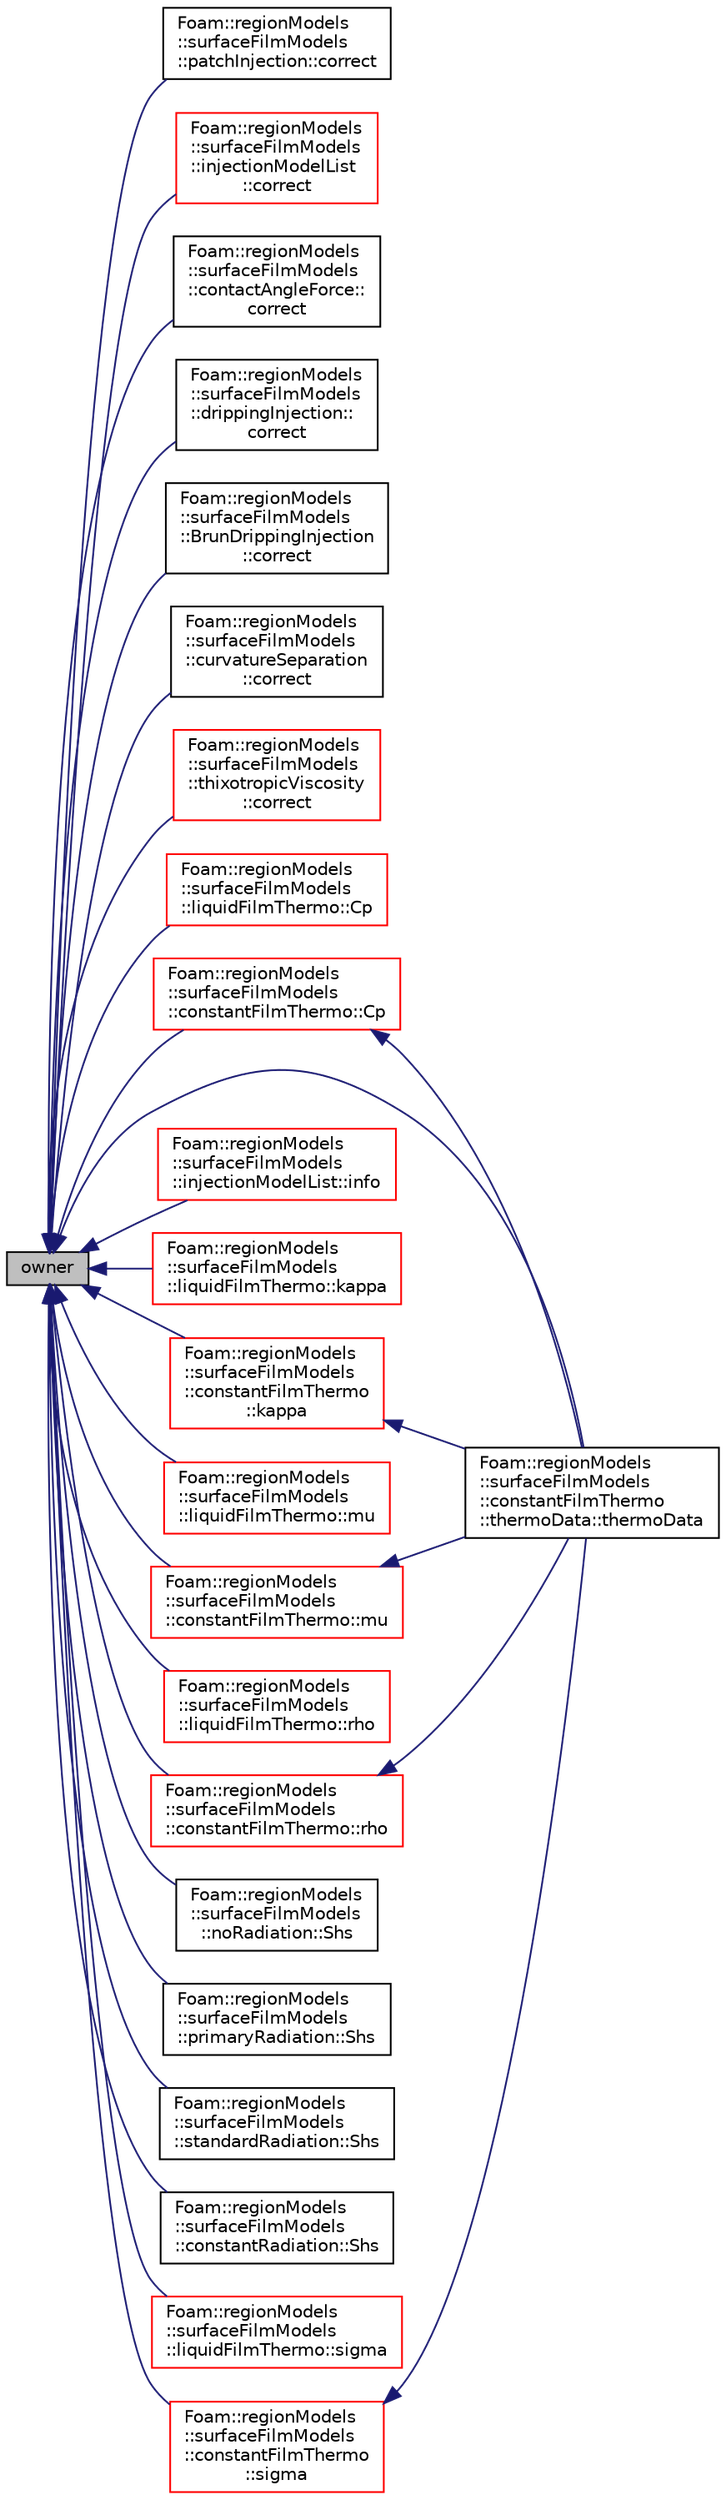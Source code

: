 digraph "owner"
{
  bgcolor="transparent";
  edge [fontname="Helvetica",fontsize="10",labelfontname="Helvetica",labelfontsize="10"];
  node [fontname="Helvetica",fontsize="10",shape=record];
  rankdir="LR";
  Node36 [label="owner",height=0.2,width=0.4,color="black", fillcolor="grey75", style="filled", fontcolor="black"];
  Node36 -> Node37 [dir="back",color="midnightblue",fontsize="10",style="solid",fontname="Helvetica"];
  Node37 [label="Foam::regionModels\l::surfaceFilmModels\l::patchInjection::correct",height=0.2,width=0.4,color="black",URL="$a30189.html#a8c67db65404877aac3731246ffb15754",tooltip="Correct. "];
  Node36 -> Node38 [dir="back",color="midnightblue",fontsize="10",style="solid",fontname="Helvetica"];
  Node38 [label="Foam::regionModels\l::surfaceFilmModels\l::injectionModelList\l::correct",height=0.2,width=0.4,color="red",URL="$a30185.html#ade7ea803eec5a45713b517ac8a73dcbe",tooltip="Correct. "];
  Node36 -> Node44 [dir="back",color="midnightblue",fontsize="10",style="solid",fontname="Helvetica"];
  Node44 [label="Foam::regionModels\l::surfaceFilmModels\l::contactAngleForce::\lcorrect",height=0.2,width=0.4,color="black",URL="$a30153.html#ae8286cb1594f9b26a1c5291173459307",tooltip="Correct. "];
  Node36 -> Node45 [dir="back",color="midnightblue",fontsize="10",style="solid",fontname="Helvetica"];
  Node45 [label="Foam::regionModels\l::surfaceFilmModels\l::drippingInjection::\lcorrect",height=0.2,width=0.4,color="black",URL="$a30177.html#a8c67db65404877aac3731246ffb15754",tooltip="Correct. "];
  Node36 -> Node46 [dir="back",color="midnightblue",fontsize="10",style="solid",fontname="Helvetica"];
  Node46 [label="Foam::regionModels\l::surfaceFilmModels\l::BrunDrippingInjection\l::correct",height=0.2,width=0.4,color="black",URL="$a30169.html#a8c67db65404877aac3731246ffb15754",tooltip="Correct. "];
  Node36 -> Node47 [dir="back",color="midnightblue",fontsize="10",style="solid",fontname="Helvetica"];
  Node47 [label="Foam::regionModels\l::surfaceFilmModels\l::curvatureSeparation\l::correct",height=0.2,width=0.4,color="black",URL="$a30173.html#a8c67db65404877aac3731246ffb15754",tooltip="Correct. "];
  Node36 -> Node48 [dir="back",color="midnightblue",fontsize="10",style="solid",fontname="Helvetica"];
  Node48 [label="Foam::regionModels\l::surfaceFilmModels\l::thixotropicViscosity\l::correct",height=0.2,width=0.4,color="red",URL="$a30229.html#a2e639533765b4cde1bd3d0f0c528aa6c",tooltip="Correct. "];
  Node36 -> Node50 [dir="back",color="midnightblue",fontsize="10",style="solid",fontname="Helvetica"];
  Node50 [label="Foam::regionModels\l::surfaceFilmModels\l::liquidFilmThermo::Cp",height=0.2,width=0.4,color="red",URL="$a30141.html#a273fff6e33e171624f82fd96282f60f0",tooltip="Return specific heat capacity [J/kg/K]. "];
  Node36 -> Node52 [dir="back",color="midnightblue",fontsize="10",style="solid",fontname="Helvetica"];
  Node52 [label="Foam::regionModels\l::surfaceFilmModels\l::constantFilmThermo::Cp",height=0.2,width=0.4,color="red",URL="$a30129.html#a273fff6e33e171624f82fd96282f60f0",tooltip="Return specific heat capacity [J/kg/K]. "];
  Node52 -> Node54 [dir="back",color="midnightblue",fontsize="10",style="solid",fontname="Helvetica"];
  Node54 [label="Foam::regionModels\l::surfaceFilmModels\l::constantFilmThermo\l::thermoData::thermoData",height=0.2,width=0.4,color="black",URL="$a30133.html#a2acaf05d6f8f3923172d95b93767b96e"];
  Node36 -> Node55 [dir="back",color="midnightblue",fontsize="10",style="solid",fontname="Helvetica"];
  Node55 [label="Foam::regionModels\l::surfaceFilmModels\l::injectionModelList::info",height=0.2,width=0.4,color="red",URL="$a30185.html#a535c2aef67becff77ed292ab0eceb44c",tooltip="Provide some info. "];
  Node36 -> Node58 [dir="back",color="midnightblue",fontsize="10",style="solid",fontname="Helvetica"];
  Node58 [label="Foam::regionModels\l::surfaceFilmModels\l::liquidFilmThermo::kappa",height=0.2,width=0.4,color="red",URL="$a30141.html#a2b919c61cb95af34db6fa7946be5ad2d",tooltip="Return thermal conductivity [W/m/K]. "];
  Node36 -> Node60 [dir="back",color="midnightblue",fontsize="10",style="solid",fontname="Helvetica"];
  Node60 [label="Foam::regionModels\l::surfaceFilmModels\l::constantFilmThermo\l::kappa",height=0.2,width=0.4,color="red",URL="$a30129.html#a2b919c61cb95af34db6fa7946be5ad2d",tooltip="Return thermal conductivity [W/m/K]. "];
  Node60 -> Node54 [dir="back",color="midnightblue",fontsize="10",style="solid",fontname="Helvetica"];
  Node36 -> Node62 [dir="back",color="midnightblue",fontsize="10",style="solid",fontname="Helvetica"];
  Node62 [label="Foam::regionModels\l::surfaceFilmModels\l::liquidFilmThermo::mu",height=0.2,width=0.4,color="red",URL="$a30141.html#a9d258ba15a8fa1c64c1886f49a6b27d6",tooltip="Return dynamic viscosity [Pa.s]. "];
  Node36 -> Node64 [dir="back",color="midnightblue",fontsize="10",style="solid",fontname="Helvetica"];
  Node64 [label="Foam::regionModels\l::surfaceFilmModels\l::constantFilmThermo::mu",height=0.2,width=0.4,color="red",URL="$a30129.html#a9d258ba15a8fa1c64c1886f49a6b27d6",tooltip="Return dynamic viscosity [Pa.s]. "];
  Node64 -> Node54 [dir="back",color="midnightblue",fontsize="10",style="solid",fontname="Helvetica"];
  Node36 -> Node66 [dir="back",color="midnightblue",fontsize="10",style="solid",fontname="Helvetica"];
  Node66 [label="Foam::regionModels\l::surfaceFilmModels\l::liquidFilmThermo::rho",height=0.2,width=0.4,color="red",URL="$a30141.html#aba9cd0c89afcb2b70e8b2073ff822bc4",tooltip="Return density [kg/m3]. "];
  Node36 -> Node68 [dir="back",color="midnightblue",fontsize="10",style="solid",fontname="Helvetica"];
  Node68 [label="Foam::regionModels\l::surfaceFilmModels\l::constantFilmThermo::rho",height=0.2,width=0.4,color="red",URL="$a30129.html#aba9cd0c89afcb2b70e8b2073ff822bc4",tooltip="Return density [kg/m3]. "];
  Node68 -> Node54 [dir="back",color="midnightblue",fontsize="10",style="solid",fontname="Helvetica"];
  Node36 -> Node70 [dir="back",color="midnightblue",fontsize="10",style="solid",fontname="Helvetica"];
  Node70 [label="Foam::regionModels\l::surfaceFilmModels\l::noRadiation::Shs",height=0.2,width=0.4,color="black",URL="$a30201.html#a23a3971156c3d03fd32bb22f87681ab2",tooltip="Return the radiation sensible enthalpy source. "];
  Node36 -> Node71 [dir="back",color="midnightblue",fontsize="10",style="solid",fontname="Helvetica"];
  Node71 [label="Foam::regionModels\l::surfaceFilmModels\l::primaryRadiation::Shs",height=0.2,width=0.4,color="black",URL="$a30205.html#a23a3971156c3d03fd32bb22f87681ab2",tooltip="Return the radiation sensible enthalpy source. "];
  Node36 -> Node72 [dir="back",color="midnightblue",fontsize="10",style="solid",fontname="Helvetica"];
  Node72 [label="Foam::regionModels\l::surfaceFilmModels\l::standardRadiation::Shs",height=0.2,width=0.4,color="black",URL="$a30209.html#a23a3971156c3d03fd32bb22f87681ab2",tooltip="Return the radiation sensible enthalpy source. "];
  Node36 -> Node73 [dir="back",color="midnightblue",fontsize="10",style="solid",fontname="Helvetica"];
  Node73 [label="Foam::regionModels\l::surfaceFilmModels\l::constantRadiation::Shs",height=0.2,width=0.4,color="black",URL="$a30193.html#a23a3971156c3d03fd32bb22f87681ab2",tooltip="Return the radiation sensible enthalpy source. "];
  Node36 -> Node74 [dir="back",color="midnightblue",fontsize="10",style="solid",fontname="Helvetica"];
  Node74 [label="Foam::regionModels\l::surfaceFilmModels\l::liquidFilmThermo::sigma",height=0.2,width=0.4,color="red",URL="$a30141.html#a843e3559e7829874f228c7041e510b64",tooltip="Return surface tension [kg/s2]. "];
  Node36 -> Node76 [dir="back",color="midnightblue",fontsize="10",style="solid",fontname="Helvetica"];
  Node76 [label="Foam::regionModels\l::surfaceFilmModels\l::constantFilmThermo\l::sigma",height=0.2,width=0.4,color="red",URL="$a30129.html#a843e3559e7829874f228c7041e510b64",tooltip="Return surface tension [kg/s2]. "];
  Node76 -> Node54 [dir="back",color="midnightblue",fontsize="10",style="solid",fontname="Helvetica"];
  Node36 -> Node54 [dir="back",color="midnightblue",fontsize="10",style="solid",fontname="Helvetica"];
}
